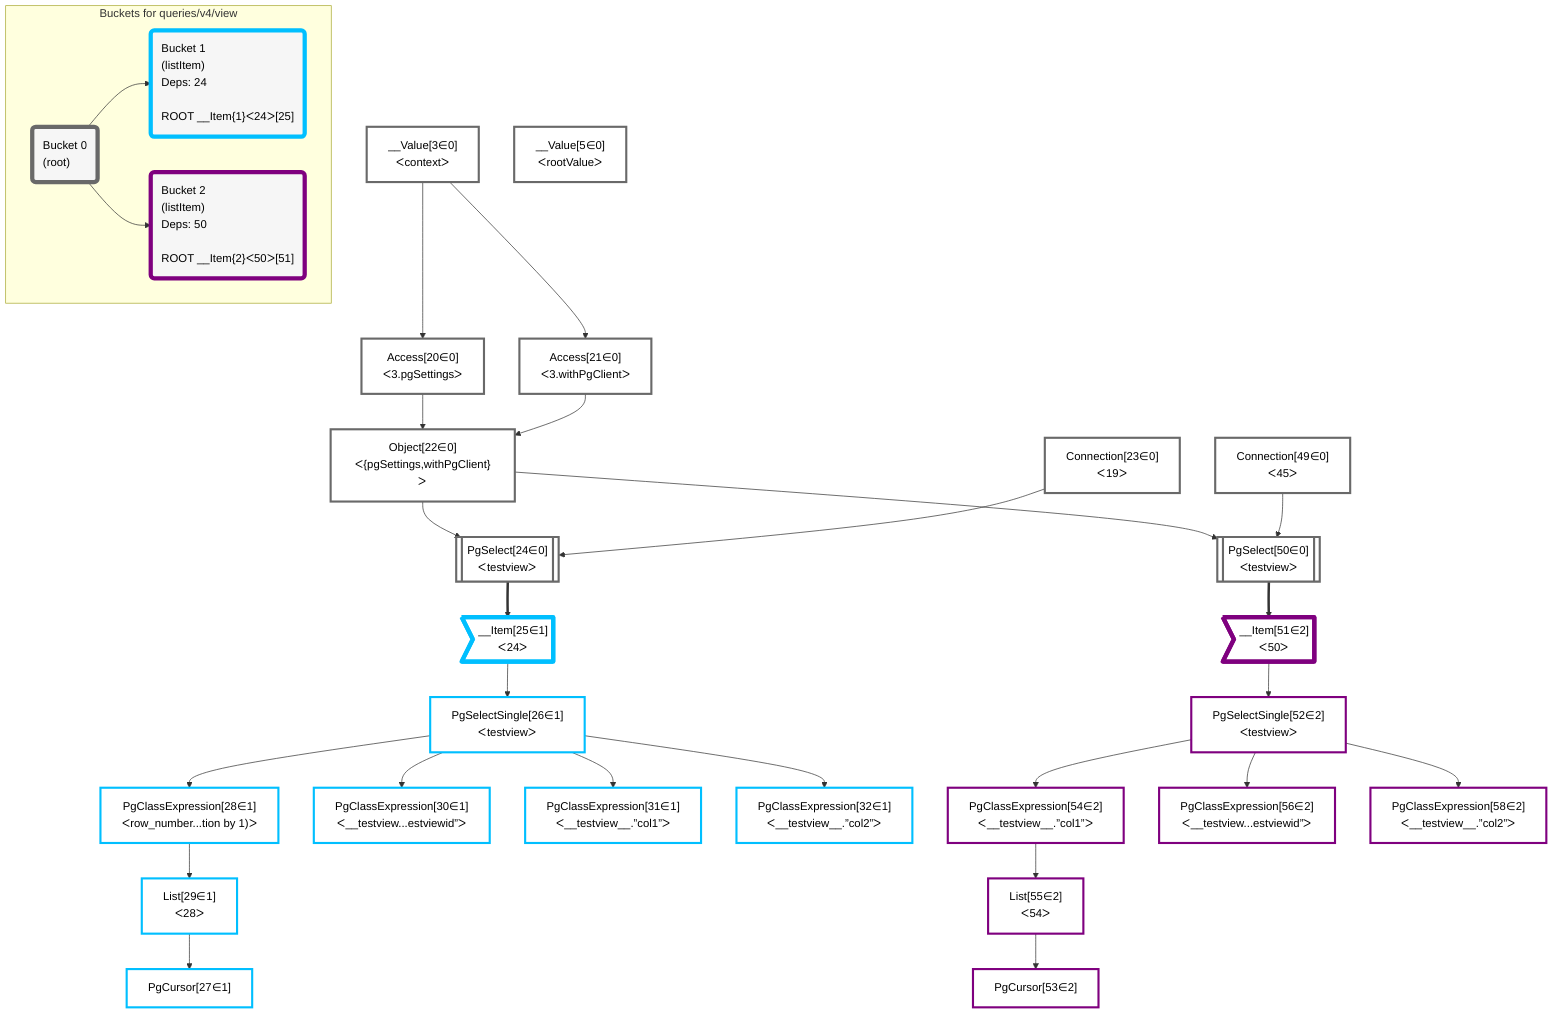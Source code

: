 graph TD
    classDef path fill:#eee,stroke:#000,color:#000
    classDef plan fill:#fff,stroke-width:3px,color:#000
    classDef itemplan fill:#fff,stroke-width:6px,color:#000
    classDef sideeffectplan fill:#f00,stroke-width:6px,color:#000
    classDef bucket fill:#f6f6f6,color:#000,stroke-width:6px,text-align:left


    %% define steps
    __Value3["__Value[3∈0]<br />ᐸcontextᐳ"]:::plan
    __Value5["__Value[5∈0]<br />ᐸrootValueᐳ"]:::plan
    Access20["Access[20∈0]<br />ᐸ3.pgSettingsᐳ"]:::plan
    Access21["Access[21∈0]<br />ᐸ3.withPgClientᐳ"]:::plan
    Object22["Object[22∈0]<br />ᐸ{pgSettings,withPgClient}ᐳ"]:::plan
    Connection23["Connection[23∈0]<br />ᐸ19ᐳ"]:::plan
    PgSelect24[["PgSelect[24∈0]<br />ᐸtestviewᐳ"]]:::plan
    __Item25>"__Item[25∈1]<br />ᐸ24ᐳ"]:::itemplan
    PgSelectSingle26["PgSelectSingle[26∈1]<br />ᐸtestviewᐳ"]:::plan
    PgClassExpression28["PgClassExpression[28∈1]<br />ᐸrow_number...tion by 1)ᐳ"]:::plan
    List29["List[29∈1]<br />ᐸ28ᐳ"]:::plan
    PgCursor27["PgCursor[27∈1]"]:::plan
    PgClassExpression30["PgClassExpression[30∈1]<br />ᐸ__testview...estviewid”ᐳ"]:::plan
    PgClassExpression31["PgClassExpression[31∈1]<br />ᐸ__testview__.”col1”ᐳ"]:::plan
    PgClassExpression32["PgClassExpression[32∈1]<br />ᐸ__testview__.”col2”ᐳ"]:::plan
    Connection49["Connection[49∈0]<br />ᐸ45ᐳ"]:::plan
    PgSelect50[["PgSelect[50∈0]<br />ᐸtestviewᐳ"]]:::plan
    __Item51>"__Item[51∈2]<br />ᐸ50ᐳ"]:::itemplan
    PgSelectSingle52["PgSelectSingle[52∈2]<br />ᐸtestviewᐳ"]:::plan
    PgClassExpression54["PgClassExpression[54∈2]<br />ᐸ__testview__.”col1”ᐳ"]:::plan
    List55["List[55∈2]<br />ᐸ54ᐳ"]:::plan
    PgCursor53["PgCursor[53∈2]"]:::plan
    PgClassExpression56["PgClassExpression[56∈2]<br />ᐸ__testview...estviewid”ᐳ"]:::plan
    PgClassExpression58["PgClassExpression[58∈2]<br />ᐸ__testview__.”col2”ᐳ"]:::plan

    %% plan dependencies
    __Value3 --> Access20
    __Value3 --> Access21
    Access20 & Access21 --> Object22
    Object22 & Connection23 --> PgSelect24
    PgSelect24 ==> __Item25
    __Item25 --> PgSelectSingle26
    PgSelectSingle26 --> PgClassExpression28
    PgClassExpression28 --> List29
    List29 --> PgCursor27
    PgSelectSingle26 --> PgClassExpression30
    PgSelectSingle26 --> PgClassExpression31
    PgSelectSingle26 --> PgClassExpression32
    Object22 & Connection49 --> PgSelect50
    PgSelect50 ==> __Item51
    __Item51 --> PgSelectSingle52
    PgSelectSingle52 --> PgClassExpression54
    PgClassExpression54 --> List55
    List55 --> PgCursor53
    PgSelectSingle52 --> PgClassExpression56
    PgSelectSingle52 --> PgClassExpression58

    %% plan-to-path relationships

    subgraph "Buckets for queries/v4/view"
    Bucket0("Bucket 0<br />(root)"):::bucket
    classDef bucket0 stroke:#696969
    class Bucket0,__Value3,__Value5,Access20,Access21,Object22,Connection23,PgSelect24,Connection49,PgSelect50 bucket0
    Bucket1("Bucket 1<br />(listItem)<br />Deps: 24<br /><br />ROOT __Item{1}ᐸ24ᐳ[25]"):::bucket
    classDef bucket1 stroke:#00bfff
    class Bucket1,__Item25,PgSelectSingle26,PgCursor27,PgClassExpression28,List29,PgClassExpression30,PgClassExpression31,PgClassExpression32 bucket1
    Bucket2("Bucket 2<br />(listItem)<br />Deps: 50<br /><br />ROOT __Item{2}ᐸ50ᐳ[51]"):::bucket
    classDef bucket2 stroke:#7f007f
    class Bucket2,__Item51,PgSelectSingle52,PgCursor53,PgClassExpression54,List55,PgClassExpression56,PgClassExpression58 bucket2
    Bucket0 --> Bucket1 & Bucket2
    end